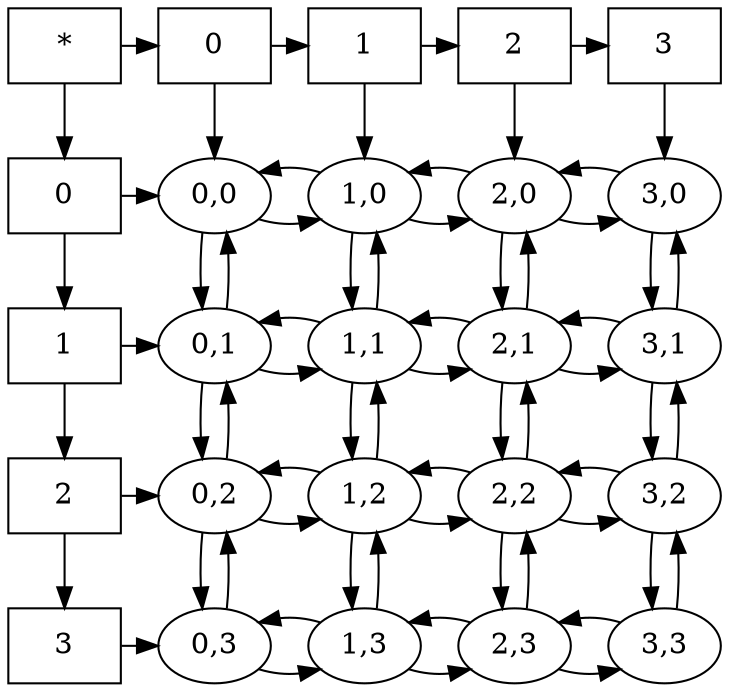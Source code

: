 digraph G{
subgraph matriz{
{rank=same raiz 
1528182894 5593694 388035179 697073601 }
subgraph lista_matriz{
raiz[shape=box,label="*"];
raiz->1528182894;1528182894[shape=box,label="0"];
5593694[shape=box,label="1"];
1528182894->5593694;
1528182894->1135863766;
1135863766->1763627604;
1135863766[label="0,0"];
1763627604->1135863766;
1763627604->2042484406;
1763627604[label="0,1"];
2042484406->1763627604;
2042484406->864406583;
2042484406[label="0,2"];
864406583->2042484406;
864406583[label="0,3"];
5593694[shape=box,label="1"];
388035179[shape=box,label="2"];
5593694->388035179;
5593694->1867776198;
1867776198->1892147978;
1867776198[label="1,0"];
1892147978->1867776198;
1892147978->1742246850;
1892147978[label="1,1"];
1742246850->1892147978;
1742246850->2057379706;
1742246850[label="1,2"];
2057379706->1742246850;
2057379706[label="1,3"];
388035179[shape=box,label="2"];
697073601[shape=box,label="3"];
388035179->697073601;
388035179->901542616;
901542616->2058098902;
901542616[label="2,0"];
2058098902->901542616;
2058098902->1506394818;
2058098902[label="2,1"];
1506394818->2058098902;
1506394818->736185422;
1506394818[label="2,2"];
736185422->1506394818;
736185422[label="2,3"];
697073601->2099102040;
2099102040->1743588485;
2099102040[label="3,0"];
1743588485->2099102040;
1743588485->1889869160;
1743588485[label="3,1"];
1889869160->1743588485;
1889869160->1367845902;
1889869160[label="3,2"];
1367845902->1889869160;
1367845902[label="3,3"];
raiz->1107533927;
1107533927[shape=box,label="0"];
1292174726[shape=box,label="1"];
1107533927->1292174726;
{rank=same 1107533927 1135863766 1867776198 901542616 2099102040 }
1107533927->1135863766;
1135863766->1867776198;
1867776198->1135863766;
1867776198->901542616;
901542616->1867776198;
901542616->2099102040;
2099102040->901542616;
1292174726[shape=box,label="1"];
353570579[shape=box,label="2"];
1292174726->353570579;
{rank=same 1292174726 1763627604 1892147978 2058098902 1743588485 }
1292174726->1763627604;
1763627604->1892147978;
1892147978->1763627604;
1892147978->2058098902;
2058098902->1892147978;
2058098902->1743588485;
1743588485->2058098902;
353570579[shape=box,label="2"];
2031625827[shape=box,label="3"];
353570579->2031625827;
{rank=same 353570579 2042484406 1742246850 1506394818 1889869160 }
353570579->2042484406;
2042484406->1742246850;
1742246850->2042484406;
1742246850->1506394818;
1506394818->1742246850;
1506394818->1889869160;
1889869160->1506394818;
{rank=same 2031625827 864406583 2057379706 736185422 1367845902 }
2031625827->864406583;
864406583->2057379706;
2057379706->864406583;
2057379706->736185422;
736185422->2057379706;
736185422->1367845902;
1367845902->736185422;
}
}
}
